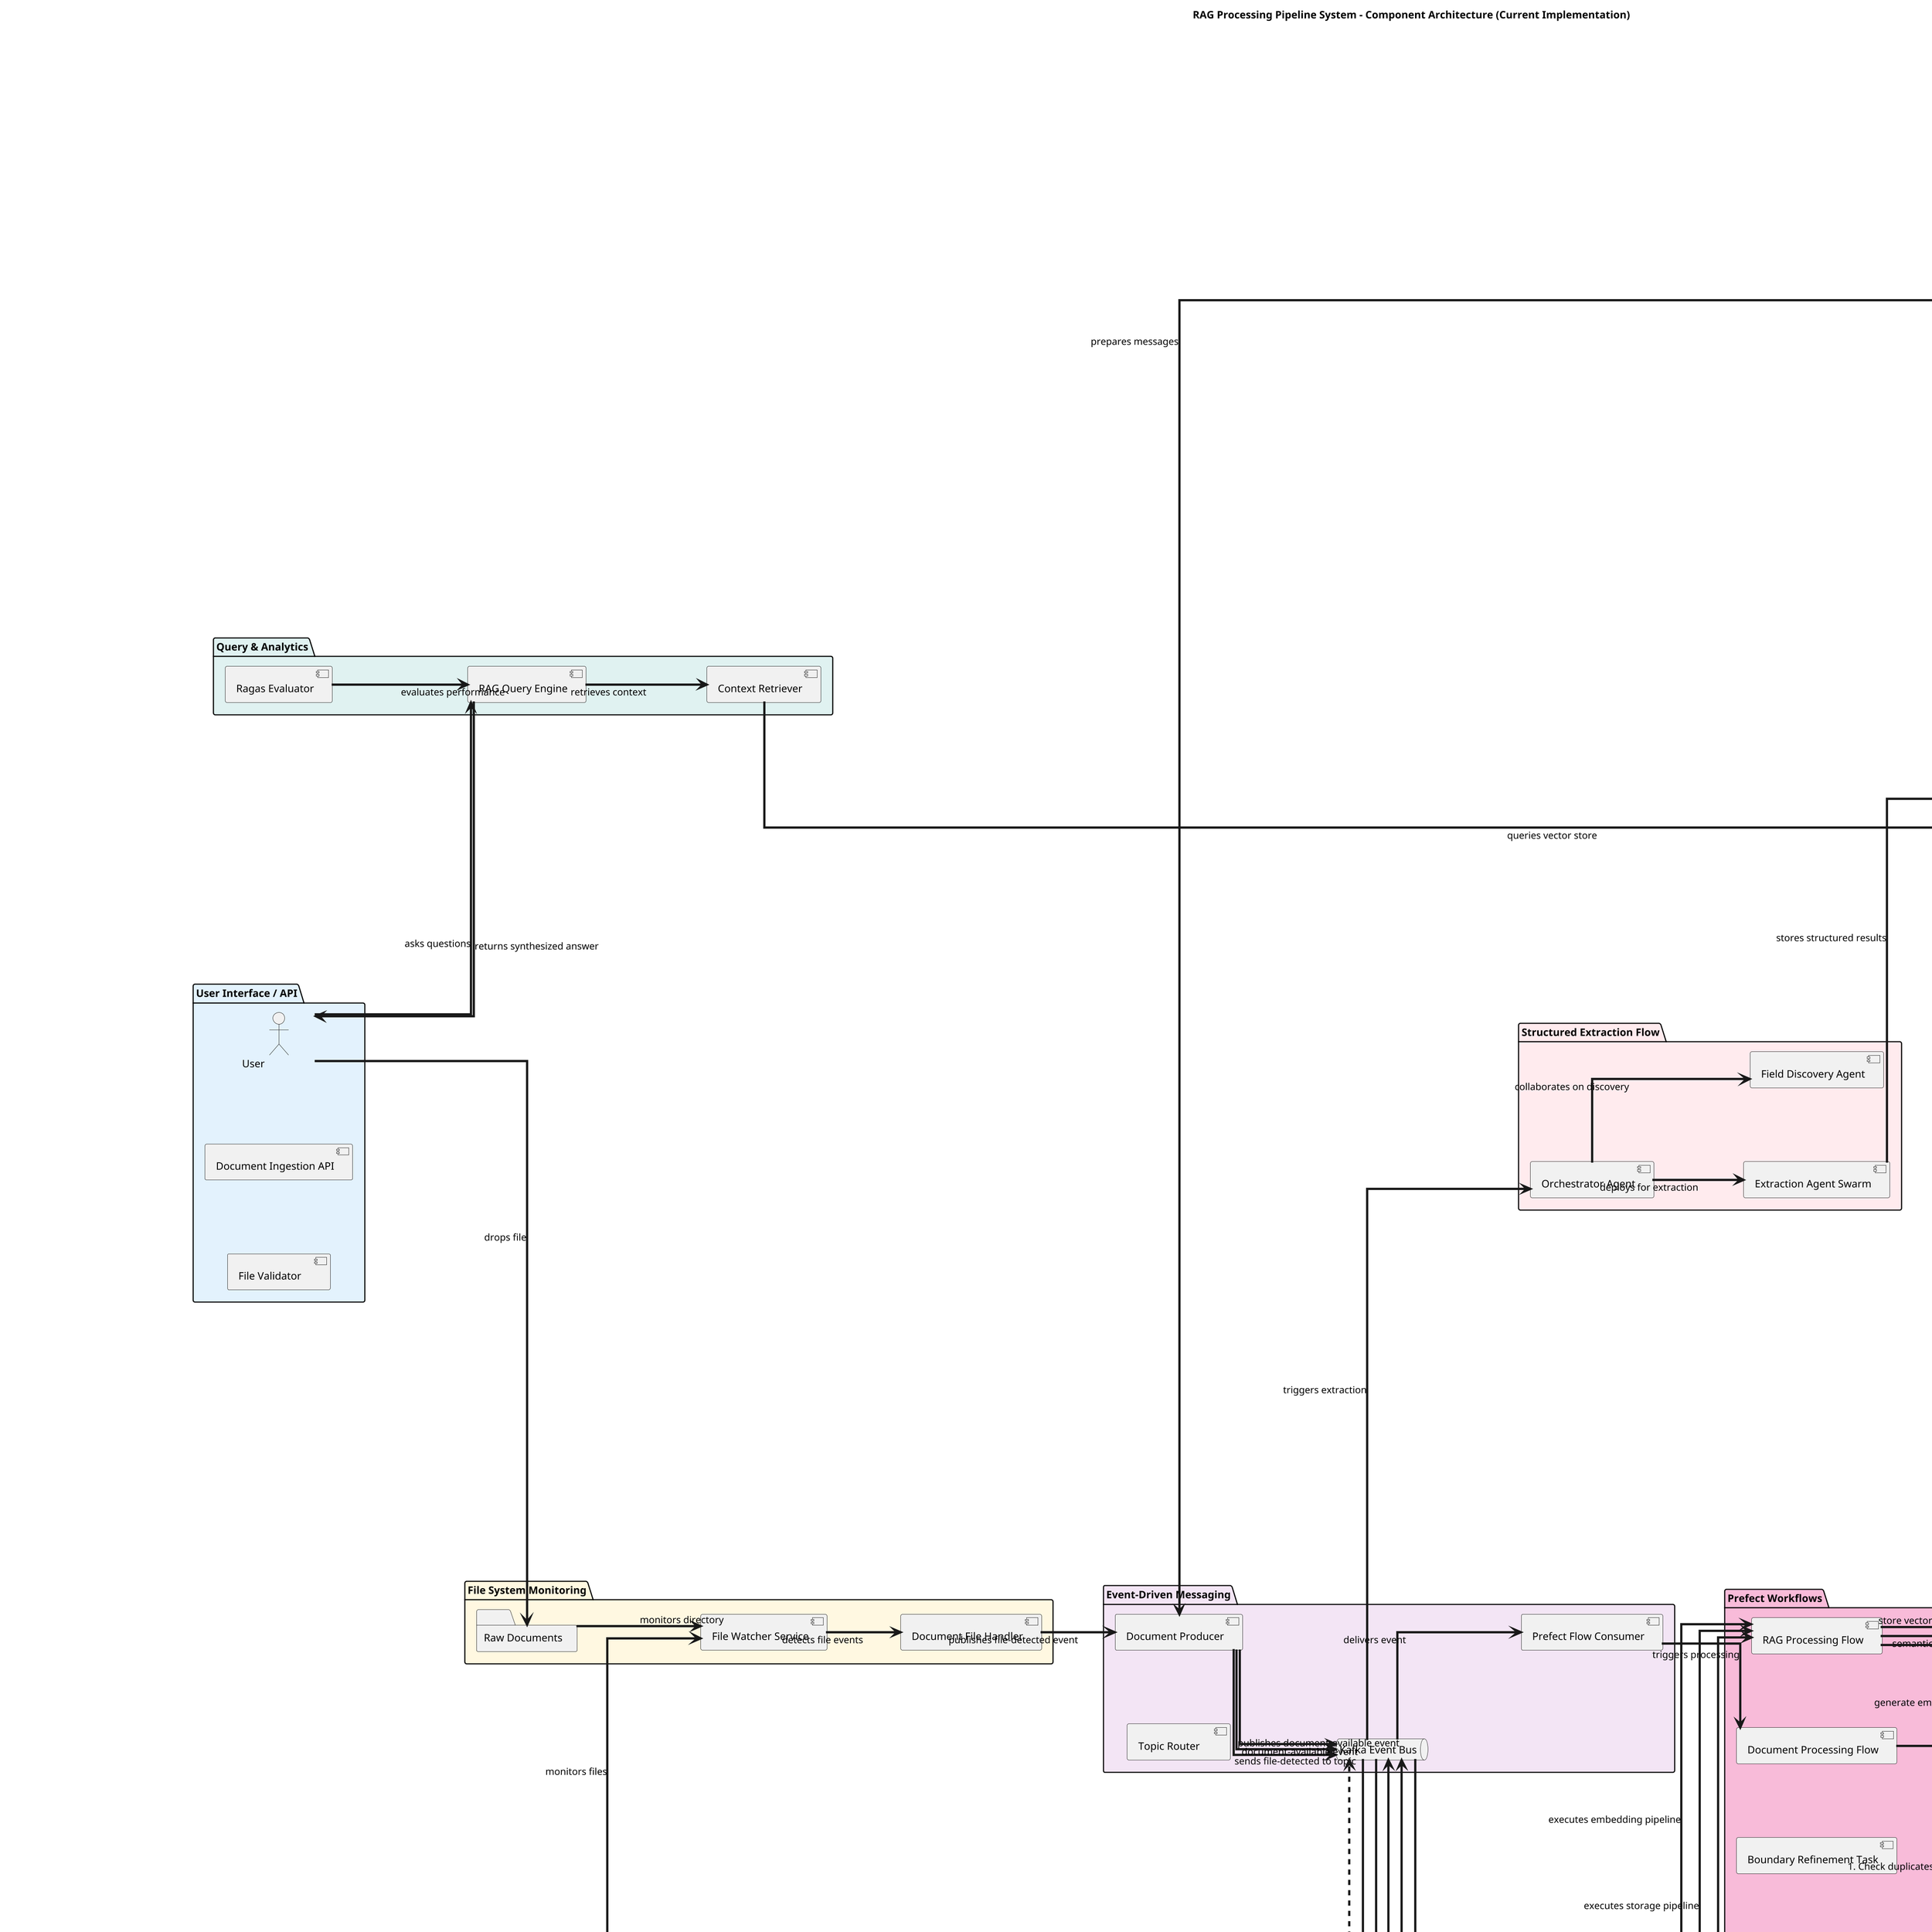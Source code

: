 @startuml

title RAG Processing Pipeline System - Component Architecture (Current Implementation)
left to right direction
skinparam linetype ortho
skinparam ranksep 100
skinparam nodesep 100
skinparam classAttributeIconSize 0
skinparam minClassWidth 100
skinparam arrowThickness 3
skinparam dpi 150

' === User Interface Layer ===
package "User Interface / API" #E3F2FD {
  actor User
  [Document Ingestion API] as API
  [File Validator] as Validator
}

' === File System Monitoring ===
package "File System Monitoring" #FFF8E1 {
  folder "Raw Documents" as RawDocs
  [File Watcher Service] as FileWatcher
  [Document File Handler] as FileHandler
}

' === Messaging Layer ===
package "Event-Driven Messaging" #F3E5F5 {
  queue "Kafka Event Bus" as Kafka
  [Document Producer] as DocProducer
  [Prefect Flow Consumer] as FlowConsumer
  [Topic Router] as Router
}

' === Unified Orchestration Layer ===
package "Unified Orchestration" #FFF3E0 {
  [Unified Orchestrator] as UnifiedOrch
  [Document Processing Orchestrator] as DocumentOrch
  [RAG Orchestrator] as RAGOrch
}

' === Prefect Workflow Layer ===
package "Prefect Workflows" #F8BBD9 {
  [Document Processing Flow] as DocumentFlow
  [RAG Processing Flow] as RAGFlow
  [Duplicate Detection Task] as DupTask
  [Vision Processing Task] as VisionTask
  [Document Saving Task] as SaveTask
  [Kafka Message Prep Task] as KafkaTask
  [Semantic Chunking Task] as ChunkTask
  [Boundary Refinement Task] as BoundaryTask
  [Chunk Formatting Task] as FormatTask
  [Generate Embeddings Task] as EmbedTask
  [Store Vectors Task] as StoreTask
}

' === Document Processing Pipeline ===
package "Document Processing Pipeline" #E1F5FE {
  [Docling Processor] as DoclingProcessor
  [Document Output Manager] as OutputManager
  [Vision Processor] as VisionProcessor
  [Vision Agent] as VisionAgent
  [Image Classifier] as ImageClassifier
  [Markdown Enhancer] as MarkdownEnhancer
}

' === RAG Processing Components ===
package "RAG Processing Core" #FFFDE7 {
  [Two Stage Chunker] as TwoStageChunker
  [Semantic Chunker] as SemanticChunker
  [Boundary Review Agent] as BoundaryAgent
  [Embeddings Generator] as EmbeddingsGen
  [ChromaDB Manager] as ChromaManager
  [Chunk Ingestion Engine] as ChunkIngestion
}

' === RAG Consumer Layer ===
package "RAG Consumers" #E8F5E8 {
  [Chunking Consumer] as ChunkConsumer
  [Embedding Consumer] as EmbedConsumer
  [Storage Consumer] as StorageConsumer
  [RAG Producer] as RAGProducer
}

' === Structured Extraction (Future) ===
package "Structured Extraction Flow" #FFEBEE {
  [Orchestrator Agent] as OrchestratorAgent
  [Field Discovery Agent] as FieldAgent
  [Extraction Agent Swarm] as ExtractionSwarm
}

' === Data Management ===
package "Data Persistence" #E8F5E8 {
  [Persistence Manager] as PersistMgr
  [Document Repository] as DocRepo
  [Chunk Repository] as ChunkRepo
  [Result Repository] as ResultRepo
}

package "Data Stores" #F5F5F5 {
  database "PostgreSQL\n(Metadata)" as Postgres
  database "ChromaDB\n(Vector Store)" as Chroma
  folder "Document Store\n(File System)" as FileStore
  folder "RAG Data\n(Chunks/Embeddings)" as RAGData
}

' === Query & Evaluation Layer ===
package "Query & Analytics" #E0F2F1 {
  [RAG Query Engine] as RAG
  [Ragas Evaluator] as Evaluator
  [Context Retriever] as Retriever
}

' === Monitoring & Observability ===
package "Monitoring" #FFF8E1 {
  [WandB Monitoring] as WandB
  [Metrics Collector] as Metrics
  [Performance Tracker] as Perf
}

' === Configuration ===
package "Configuration" #F3E5F5 {
  [Settings Manager] as Config
}

' === UPDATED FLOW RELATIONSHIPS ===

' 1. Unified Orchestration
UnifiedOrch --> DocumentOrch : manages document processing
UnifiedOrch --> RAGOrch : manages RAG processing
DocumentOrch --> FileWatcher : monitors files
RAGOrch --> ChunkConsumer : scales chunking consumers
RAGOrch --> EmbedConsumer : scales embedding consumers
RAGOrch --> StorageConsumer : scales storage consumers

' 2. File System Monitoring Flow
User --> RawDocs : drops file
RawDocs --> FileWatcher : monitors directory
FileWatcher --> FileHandler : detects file events
FileHandler --> DocProducer : publishes file-detected event

' 3. Document Processing Flow
DocProducer --> Kafka : sends file-detected to topic
Kafka --> FlowConsumer : delivers event
FlowConsumer --> DocumentFlow : triggers processing
DocumentFlow --> DupTask : 1. Check duplicates
DupTask --> VisionTask : 2. Process with AI (if new)
VisionTask --> SaveTask : 3. Save processed doc
SaveTask --> KafkaTask : 4. Prepare downstream messages

' 4. Enhanced Document Processing Pipeline
VisionTask --> DoclingProcessor : processes document
DoclingProcessor --> OutputManager : manages workflow
DoclingProcessor --> VisionProcessor : enhances with AI
VisionProcessor --> VisionAgent : describes images
VisionProcessor --> ImageClassifier : classifies images
VisionProcessor --> MarkdownEnhancer : enhances content

' 5. Document Output to RAG Pipeline
OutputManager --> DocProducer : prepares messages
DocProducer --> Kafka : publishes document-available event
Kafka --> ChunkConsumer : triggers RAG processing

' 6. RAG Processing Pipeline Flow (Event-Driven)
ChunkConsumer --> RAGFlow : executes chunking pipeline
RAGFlow --> ChunkTask : semantic chunking
ChunkTask --> TwoStageChunker : processes document
TwoStageChunker --> SemanticChunker : stage 1: semantic chunks
TwoStageChunker --> BoundaryAgent : stage 2: boundary refinement
ChunkConsumer --> RAGProducer : publishes chunking-complete

' 7. Embedding Processing Flow
RAGProducer --> Kafka : chunking-complete event
Kafka --> EmbedConsumer : triggers embeddings
EmbedConsumer --> RAGFlow : executes embedding pipeline
RAGFlow --> EmbedTask : generate embeddings
EmbedTask --> EmbeddingsGen : creates embeddings
EmbedConsumer --> RAGProducer : publishes embedding-ready

' 8. Vector Storage Flow
RAGProducer --> Kafka : embedding-ready event
Kafka --> StorageConsumer : triggers storage
StorageConsumer --> RAGFlow : executes storage pipeline
RAGFlow --> StoreTask : store vectors
StoreTask --> ChunkIngestion : ingests to ChromaDB
ChunkIngestion --> ChromaManager : manages collections
StorageConsumer --> RAGProducer : publishes ingestion-complete

' 9. Data Storage Flows
TwoStageChunker --> RAGData : saves chunks to file system
EmbeddingsGen --> RAGData : saves embeddings to file system
ChunkIngestion --> Chroma : stores vectors in ChromaDB
OutputManager --> FileStore : saves processed documents
OutputManager --> Postgres : saves document metadata

' 10. Query & Retrieval Flow
User --> RAG : asks questions
RAG --> Retriever : retrieves context
Retriever --> ChromaManager : queries vector store
ChromaManager --> Chroma : executes vector search
RAG --> User : returns synthesized answer

' 11. Evaluation & Monitoring
Evaluator --> RAG : evaluates performance
Metrics --> ChunkConsumer : tracks chunking metrics
Metrics --> EmbedConsumer : tracks embedding metrics
Metrics --> StorageConsumer : tracks storage metrics
Perf --> WandB : sends performance data

' 12. Future Extraction Pipeline
DocProducer --> Kafka : document-available event
Kafka --> OrchestratorAgent : triggers extraction
OrchestratorAgent --> FieldAgent : collaborates on discovery
OrchestratorAgent --> ExtractionSwarm : deploys for extraction
ExtractionSwarm --> PersistMgr : stores structured results

' Configuration Dependencies
Config ..> UnifiedOrch : provides settings
Config ..> DocumentOrch : provides settings  
Config ..> RAGOrch : provides settings
Config ..> Kafka : provides connection settings

@enduml